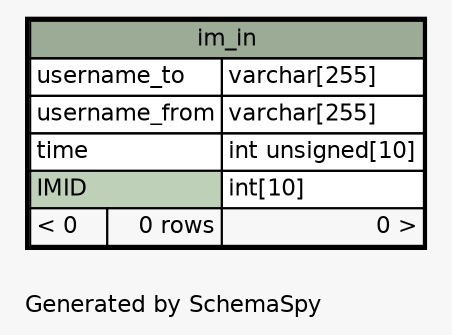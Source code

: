 // dot 2.38.0 on Mac OS X 10.9.4
// SchemaSpy rev 590
digraph "oneDegreeRelationshipsDiagram" {
  graph [
    rankdir="RL"
    bgcolor="#f7f7f7"
    label="\nGenerated by SchemaSpy"
    labeljust="l"
    nodesep="0.18"
    ranksep="0.46"
    fontname="Helvetica"
    fontsize="11"
  ];
  node [
    fontname="Helvetica"
    fontsize="11"
    shape="plaintext"
  ];
  edge [
    arrowsize="0.8"
  ];
  "im_in" [
    label=<
    <TABLE BORDER="2" CELLBORDER="1" CELLSPACING="0" BGCOLOR="#ffffff">
      <TR><TD COLSPAN="3" BGCOLOR="#9bab96" ALIGN="CENTER">im_in</TD></TR>
      <TR><TD PORT="username_to" COLSPAN="2" ALIGN="LEFT">username_to</TD><TD PORT="username_to.type" ALIGN="LEFT">varchar[255]</TD></TR>
      <TR><TD PORT="username_from" COLSPAN="2" ALIGN="LEFT">username_from</TD><TD PORT="username_from.type" ALIGN="LEFT">varchar[255]</TD></TR>
      <TR><TD PORT="time" COLSPAN="2" ALIGN="LEFT">time</TD><TD PORT="time.type" ALIGN="LEFT">int unsigned[10]</TD></TR>
      <TR><TD PORT="IMID" COLSPAN="2" BGCOLOR="#bed1b8" ALIGN="LEFT">IMID</TD><TD PORT="IMID.type" ALIGN="LEFT">int[10]</TD></TR>
      <TR><TD ALIGN="LEFT" BGCOLOR="#f7f7f7">&lt; 0</TD><TD ALIGN="RIGHT" BGCOLOR="#f7f7f7">0 rows</TD><TD ALIGN="RIGHT" BGCOLOR="#f7f7f7">0 &gt;</TD></TR>
    </TABLE>>
    URL="im_in.html"
    tooltip="im_in"
  ];
}

